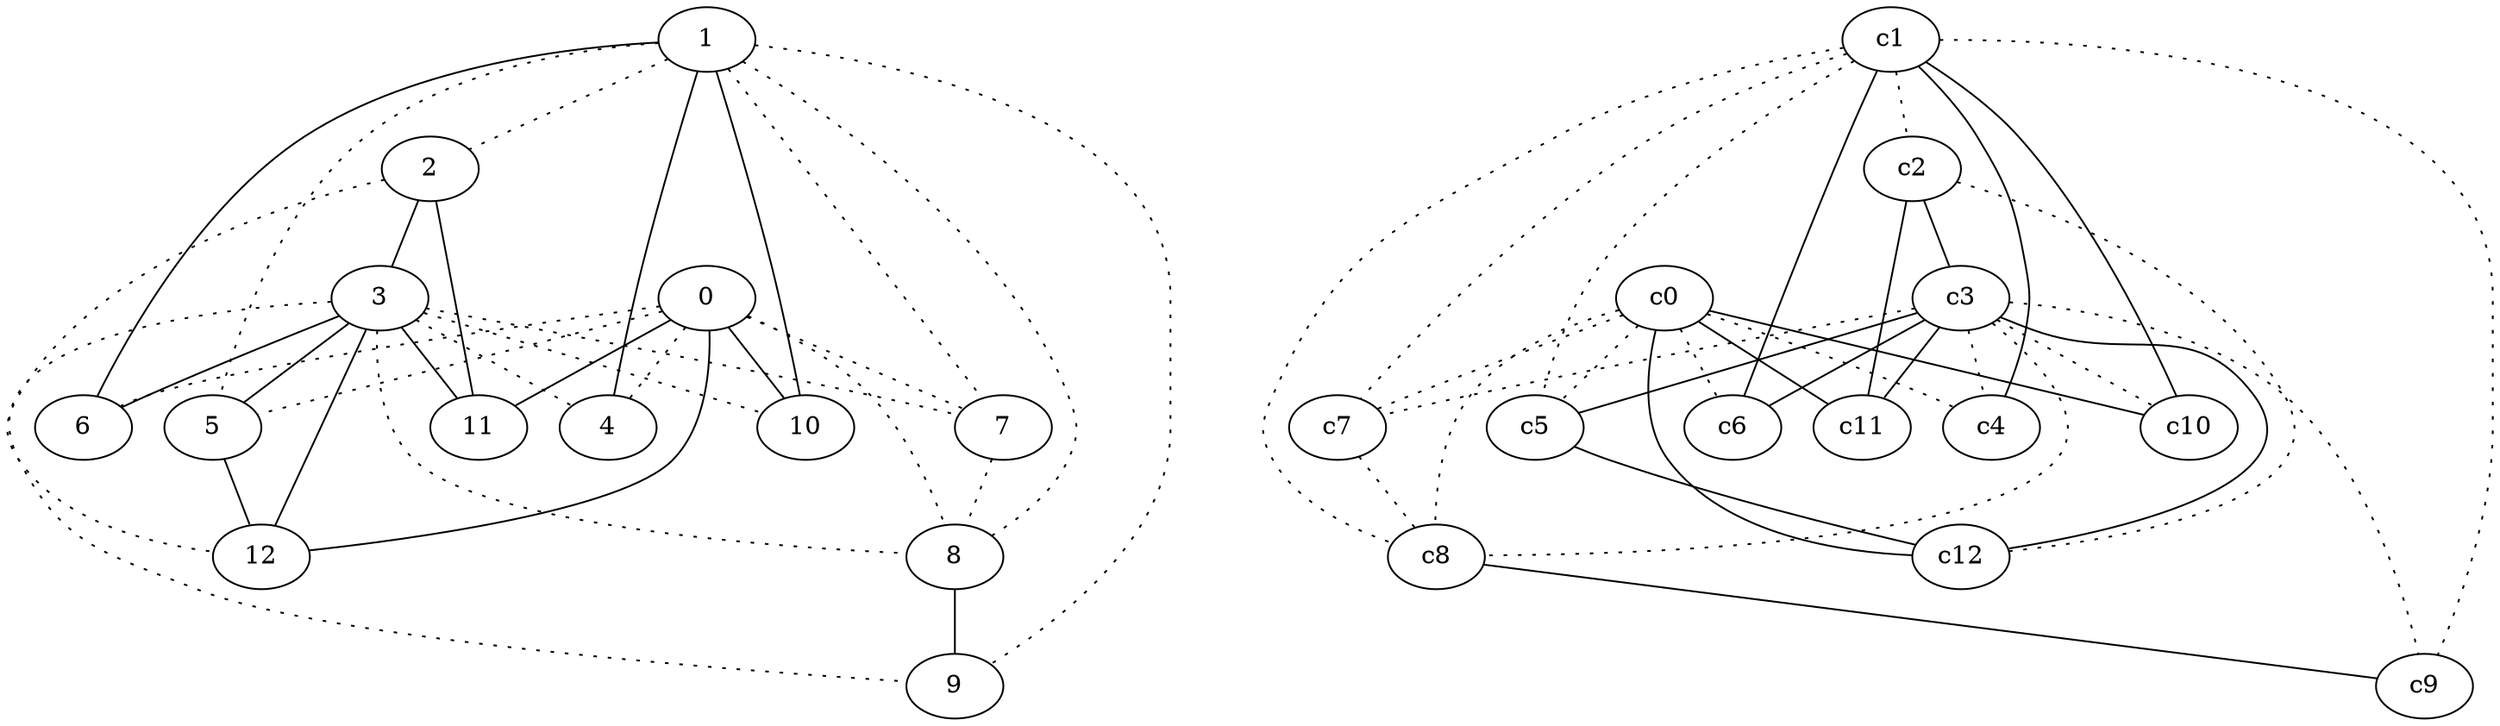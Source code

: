 graph {
a0[label=0];
a1[label=1];
a2[label=2];
a3[label=3];
a4[label=4];
a5[label=5];
a6[label=6];
a7[label=7];
a8[label=8];
a9[label=9];
a10[label=10];
a11[label=11];
a12[label=12];
a0 -- a4 [style=dotted];
a0 -- a5 [style=dotted];
a0 -- a6 [style=dotted];
a0 -- a7 [style=dotted];
a0 -- a8 [style=dotted];
a0 -- a10;
a0 -- a11;
a0 -- a12;
a1 -- a2 [style=dotted];
a1 -- a4;
a1 -- a5 [style=dotted];
a1 -- a6;
a1 -- a7 [style=dotted];
a1 -- a8 [style=dotted];
a1 -- a9 [style=dotted];
a1 -- a10;
a2 -- a3;
a2 -- a11;
a2 -- a12 [style=dotted];
a3 -- a4 [style=dotted];
a3 -- a5;
a3 -- a6;
a3 -- a7 [style=dotted];
a3 -- a8 [style=dotted];
a3 -- a9 [style=dotted];
a3 -- a10 [style=dotted];
a3 -- a11;
a3 -- a12;
a5 -- a12;
a7 -- a8 [style=dotted];
a8 -- a9;
c0 -- c4 [style=dotted];
c0 -- c5 [style=dotted];
c0 -- c6 [style=dotted];
c0 -- c7 [style=dotted];
c0 -- c8 [style=dotted];
c0 -- c10;
c0 -- c11;
c0 -- c12;
c1 -- c2 [style=dotted];
c1 -- c4;
c1 -- c5 [style=dotted];
c1 -- c6;
c1 -- c7 [style=dotted];
c1 -- c8 [style=dotted];
c1 -- c9 [style=dotted];
c1 -- c10;
c2 -- c3;
c2 -- c11;
c2 -- c12 [style=dotted];
c3 -- c4 [style=dotted];
c3 -- c5;
c3 -- c6;
c3 -- c7 [style=dotted];
c3 -- c8 [style=dotted];
c3 -- c9 [style=dotted];
c3 -- c10 [style=dotted];
c3 -- c11;
c3 -- c12;
c5 -- c12;
c7 -- c8 [style=dotted];
c8 -- c9;
}
